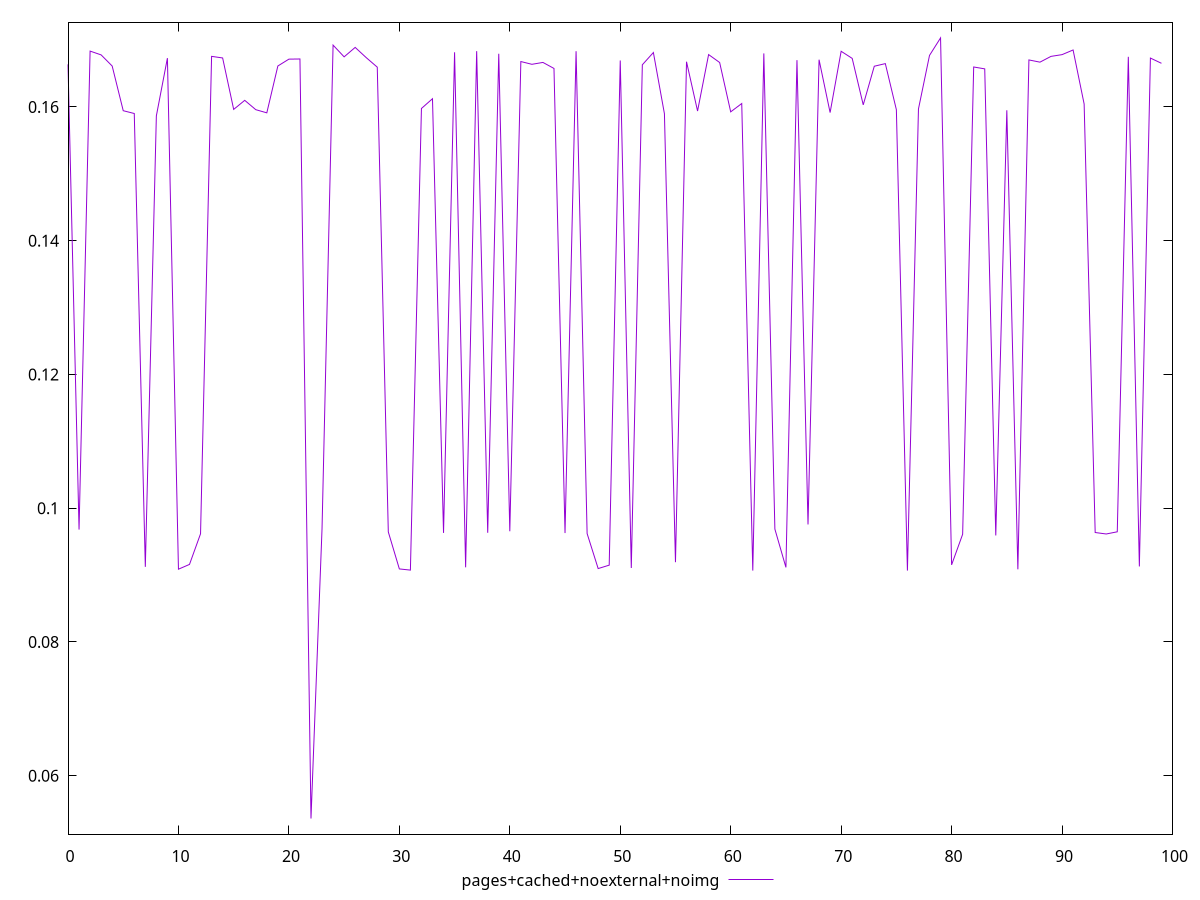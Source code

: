 $_pagesCachedNoexternalNoimg <<EOF
0.1663725773593906
0.09679889068701558
0.1683508680221925
0.16778157896273105
0.16611665321252433
0.15943643793547346
0.15901836829317695
0.09121835246775978
0.15866798104367863
0.16729963850035118
0.09087470210143456
0.09158794450387425
0.09616932895399499
0.16756371246299906
0.16732392740017155
0.15963147724358012
0.16098688837012798
0.15959119175550396
0.1591181019308875
0.16612366203658818
0.16714775572659846
0.16717227053395728
0.053587878043642234
0.09695202672196257
0.16924750886609613
0.16748915471860748
0.1689024665375155
0.16737487056298633
0.165949281925513
0.0964447625472506
0.09091300415822057
0.09073678069379554
0.1597723267435358
0.1612276724304752
0.09630027930102497
0.16817917162089552
0.09114961194588167
0.16834387810892137
0.09631799021775911
0.16795227111430966
0.09654802678762703
0.1667889211019371
0.16637506389518175
0.16665581964857645
0.16575678854489712
0.09628040688821177
0.16833672576638037
0.09620100632169826
0.0909657704944552
0.0914772278962051
0.16695290677901475
0.09104976542890397
0.16630367710667648
0.16813888715005632
0.1589816510974406
0.09191932840120931
0.16676087112820526
0.15939051490556233
0.16783066892701404
0.16664490331364945
0.15926514071162823
0.16051246413468256
0.09066574506605618
0.16800505046625724
0.09687113228105154
0.09114359631234159
0.1669981075546782
0.09756287254888513
0.16706532465070378
0.1591573863489807
0.16832407877193806
0.16726002669650314
0.16031199655381934
0.16608825736686839
0.1664782156969129
0.1595882041772515
0.09066548941648112
0.15969709352333844
0.1677040104109862
0.17032300048272964
0.09152012372761509
0.09609488313812864
0.16597551452688397
0.16569361690144446
0.09591673081781549
0.15950322281090146
0.09085526648645276
0.1670298012496485
0.1666976396377512
0.1675614081526458
0.16782077780431937
0.1685168879386022
0.16043634755869762
0.09635856583957897
0.0961379604220014
0.09646455487074695
0.16749895647415458
0.09127812297173077
0.16730826180936742
0.16652635159710877
EOF
set key outside below
set terminal pngcairo
set output "report_00005_2020-11-02T22-26-11.212Z/largest-contentful-paint/pages+cached+noexternal+noimg//score.png"
set yrange [0.051253175594860485:0.1726577029315114]
plot $_pagesCachedNoexternalNoimg title "pages+cached+noexternal+noimg" with line ,